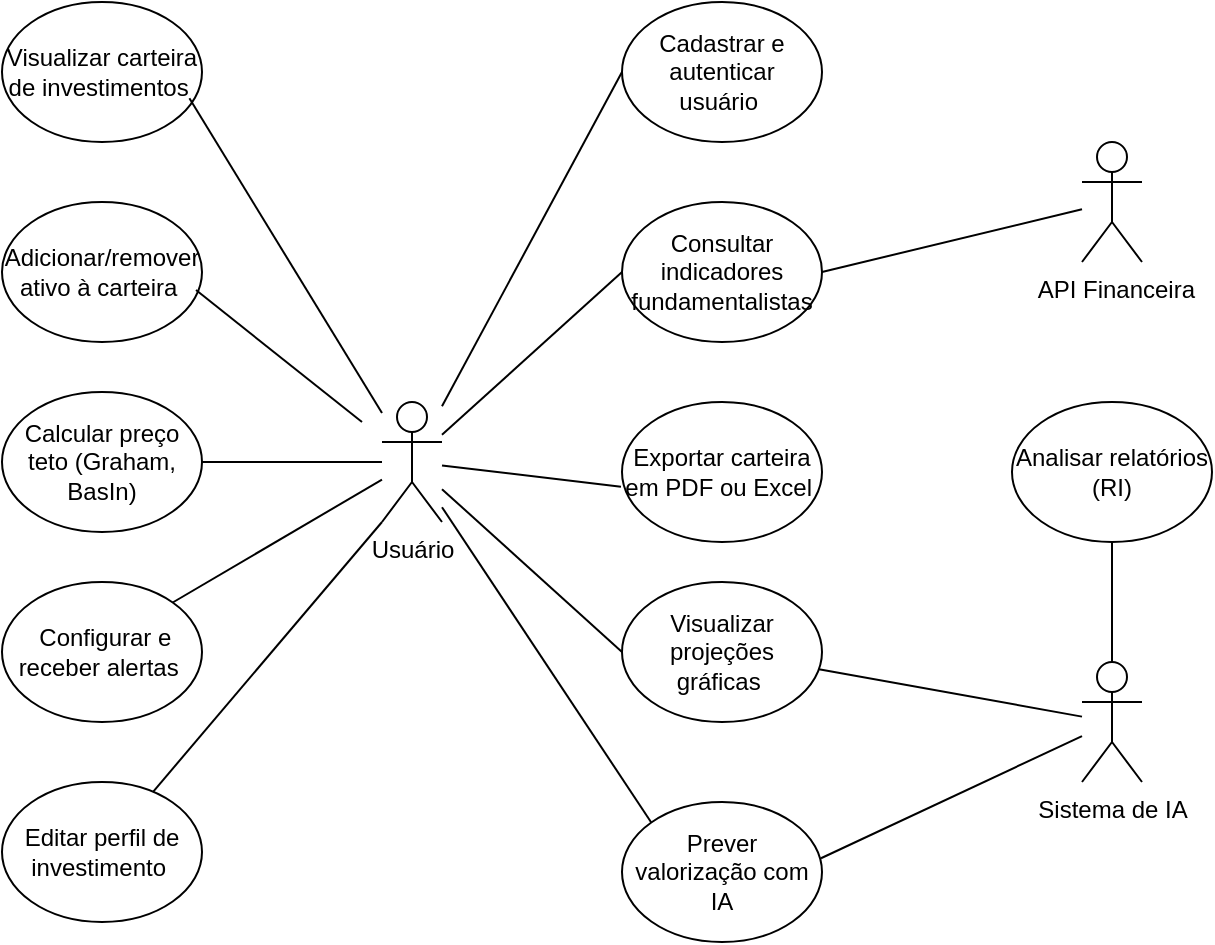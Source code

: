 <mxfile version="27.0.8">
  <diagram name="Página-1" id="acqMLWRM7bVmYmHAPoH-">
    <mxGraphModel dx="1133" dy="661" grid="1" gridSize="10" guides="1" tooltips="1" connect="1" arrows="1" fold="1" page="1" pageScale="1" pageWidth="827" pageHeight="1169" math="0" shadow="0">
      <root>
        <mxCell id="0" />
        <mxCell id="1" parent="0" />
        <mxCell id="6EcvWxfQoZ9j1ZxBPdn7-1" value="Usuário" style="shape=umlActor;verticalLabelPosition=bottom;verticalAlign=top;html=1;outlineConnect=0;" vertex="1" parent="1">
          <mxGeometry x="270" y="270" width="30" height="60" as="geometry" />
        </mxCell>
        <mxCell id="6EcvWxfQoZ9j1ZxBPdn7-2" value="&amp;nbsp;API Financeira&lt;div&gt;&lt;br&gt;&lt;/div&gt;" style="shape=umlActor;verticalLabelPosition=bottom;verticalAlign=top;html=1;outlineConnect=0;" vertex="1" parent="1">
          <mxGeometry x="620" y="140" width="30" height="60" as="geometry" />
        </mxCell>
        <mxCell id="6EcvWxfQoZ9j1ZxBPdn7-6" value="Sistema de IA&lt;div&gt;&lt;br&gt;&lt;/div&gt;" style="shape=umlActor;verticalLabelPosition=bottom;verticalAlign=top;html=1;outlineConnect=0;" vertex="1" parent="1">
          <mxGeometry x="620" y="400" width="30" height="60" as="geometry" />
        </mxCell>
        <mxCell id="6EcvWxfQoZ9j1ZxBPdn7-7" value="Cadastrar e autenticar usuário&amp;nbsp;" style="ellipse;whiteSpace=wrap;html=1;" vertex="1" parent="1">
          <mxGeometry x="390" y="70" width="100" height="70" as="geometry" />
        </mxCell>
        <mxCell id="6EcvWxfQoZ9j1ZxBPdn7-10" value="Consultar indicadores fundamentalistas" style="ellipse;whiteSpace=wrap;html=1;" vertex="1" parent="1">
          <mxGeometry x="390" y="170" width="100" height="70" as="geometry" />
        </mxCell>
        <mxCell id="6EcvWxfQoZ9j1ZxBPdn7-11" value="Exportar carteira em PDF ou Excel&amp;nbsp;" style="ellipse;whiteSpace=wrap;html=1;" vertex="1" parent="1">
          <mxGeometry x="390" y="270" width="100" height="70" as="geometry" />
        </mxCell>
        <mxCell id="6EcvWxfQoZ9j1ZxBPdn7-12" value="&amp;nbsp;Configurar e receber alertas&amp;nbsp;" style="ellipse;whiteSpace=wrap;html=1;" vertex="1" parent="1">
          <mxGeometry x="80" y="360" width="100" height="70" as="geometry" />
        </mxCell>
        <mxCell id="6EcvWxfQoZ9j1ZxBPdn7-13" value="Prever valorização com IA" style="ellipse;whiteSpace=wrap;html=1;" vertex="1" parent="1">
          <mxGeometry x="390" y="470" width="100" height="70" as="geometry" />
        </mxCell>
        <mxCell id="6EcvWxfQoZ9j1ZxBPdn7-14" value="Adicionar/remover ativo à carteira&amp;nbsp;" style="ellipse;whiteSpace=wrap;html=1;" vertex="1" parent="1">
          <mxGeometry x="80" y="170" width="100" height="70" as="geometry" />
        </mxCell>
        <mxCell id="6EcvWxfQoZ9j1ZxBPdn7-15" value="Calcular preço teto (Graham, BasIn)" style="ellipse;whiteSpace=wrap;html=1;" vertex="1" parent="1">
          <mxGeometry x="80" y="265" width="100" height="70" as="geometry" />
        </mxCell>
        <mxCell id="6EcvWxfQoZ9j1ZxBPdn7-16" value="Visualizar projeções gráficas&amp;nbsp;" style="ellipse;whiteSpace=wrap;html=1;" vertex="1" parent="1">
          <mxGeometry x="390" y="360" width="100" height="70" as="geometry" />
        </mxCell>
        <mxCell id="6EcvWxfQoZ9j1ZxBPdn7-17" value="Visualizar carteira de investimentos&amp;nbsp;" style="ellipse;whiteSpace=wrap;html=1;" vertex="1" parent="1">
          <mxGeometry x="80" y="70" width="100" height="70" as="geometry" />
        </mxCell>
        <mxCell id="6EcvWxfQoZ9j1ZxBPdn7-19" value="" style="endArrow=none;html=1;rounded=0;entryX=0;entryY=0.5;entryDx=0;entryDy=0;" edge="1" parent="1" source="6EcvWxfQoZ9j1ZxBPdn7-1" target="6EcvWxfQoZ9j1ZxBPdn7-7">
          <mxGeometry width="50" height="50" relative="1" as="geometry">
            <mxPoint x="300" y="140" as="sourcePoint" />
            <mxPoint x="560" y="370" as="targetPoint" />
          </mxGeometry>
        </mxCell>
        <mxCell id="6EcvWxfQoZ9j1ZxBPdn7-20" value="" style="endArrow=none;html=1;rounded=0;entryX=0;entryY=0.5;entryDx=0;entryDy=0;" edge="1" parent="1" source="6EcvWxfQoZ9j1ZxBPdn7-1" target="6EcvWxfQoZ9j1ZxBPdn7-10">
          <mxGeometry width="50" height="50" relative="1" as="geometry">
            <mxPoint x="280" y="270" as="sourcePoint" />
            <mxPoint x="330" y="220" as="targetPoint" />
          </mxGeometry>
        </mxCell>
        <mxCell id="6EcvWxfQoZ9j1ZxBPdn7-22" value="" style="endArrow=none;html=1;rounded=0;exitX=1;exitY=0.5;exitDx=0;exitDy=0;" edge="1" parent="1" source="6EcvWxfQoZ9j1ZxBPdn7-10" target="6EcvWxfQoZ9j1ZxBPdn7-2">
          <mxGeometry width="50" height="50" relative="1" as="geometry">
            <mxPoint x="550" y="250" as="sourcePoint" />
            <mxPoint x="600" y="200" as="targetPoint" />
          </mxGeometry>
        </mxCell>
        <mxCell id="6EcvWxfQoZ9j1ZxBPdn7-23" value="" style="endArrow=none;html=1;rounded=0;" edge="1" parent="1" source="6EcvWxfQoZ9j1ZxBPdn7-1">
          <mxGeometry width="50" height="50" relative="1" as="geometry">
            <mxPoint x="330" y="360" as="sourcePoint" />
            <mxPoint x="180" y="300" as="targetPoint" />
          </mxGeometry>
        </mxCell>
        <mxCell id="6EcvWxfQoZ9j1ZxBPdn7-27" value="Editar perfil de investimento&amp;nbsp;" style="ellipse;whiteSpace=wrap;html=1;" vertex="1" parent="1">
          <mxGeometry x="80" y="460" width="100" height="70" as="geometry" />
        </mxCell>
        <mxCell id="6EcvWxfQoZ9j1ZxBPdn7-29" value="Analisar relatórios (RI)" style="ellipse;whiteSpace=wrap;html=1;" vertex="1" parent="1">
          <mxGeometry x="585" y="270" width="100" height="70" as="geometry" />
        </mxCell>
        <mxCell id="6EcvWxfQoZ9j1ZxBPdn7-30" value="" style="endArrow=none;html=1;rounded=0;exitX=0.937;exitY=0.688;exitDx=0;exitDy=0;exitPerimeter=0;" edge="1" parent="1" source="6EcvWxfQoZ9j1ZxBPdn7-17" target="6EcvWxfQoZ9j1ZxBPdn7-1">
          <mxGeometry width="50" height="50" relative="1" as="geometry">
            <mxPoint x="200" y="140" as="sourcePoint" />
            <mxPoint x="250" y="90" as="targetPoint" />
          </mxGeometry>
        </mxCell>
        <mxCell id="6EcvWxfQoZ9j1ZxBPdn7-31" value="" style="endArrow=none;html=1;rounded=0;entryX=0.97;entryY=0.629;entryDx=0;entryDy=0;entryPerimeter=0;" edge="1" parent="1" target="6EcvWxfQoZ9j1ZxBPdn7-14">
          <mxGeometry width="50" height="50" relative="1" as="geometry">
            <mxPoint x="260" y="280" as="sourcePoint" />
            <mxPoint x="210" y="230" as="targetPoint" />
          </mxGeometry>
        </mxCell>
        <mxCell id="6EcvWxfQoZ9j1ZxBPdn7-32" value="" style="endArrow=none;html=1;rounded=0;exitX=1;exitY=0;exitDx=0;exitDy=0;" edge="1" parent="1" source="6EcvWxfQoZ9j1ZxBPdn7-12" target="6EcvWxfQoZ9j1ZxBPdn7-1">
          <mxGeometry width="50" height="50" relative="1" as="geometry">
            <mxPoint x="230" y="430" as="sourcePoint" />
            <mxPoint x="260" y="330" as="targetPoint" />
          </mxGeometry>
        </mxCell>
        <mxCell id="6EcvWxfQoZ9j1ZxBPdn7-33" value="" style="endArrow=none;html=1;rounded=0;entryX=0;entryY=1;entryDx=0;entryDy=0;entryPerimeter=0;" edge="1" parent="1" source="6EcvWxfQoZ9j1ZxBPdn7-27" target="6EcvWxfQoZ9j1ZxBPdn7-1">
          <mxGeometry width="50" height="50" relative="1" as="geometry">
            <mxPoint x="210" y="440" as="sourcePoint" />
            <mxPoint x="260" y="390" as="targetPoint" />
          </mxGeometry>
        </mxCell>
        <mxCell id="6EcvWxfQoZ9j1ZxBPdn7-34" value="" style="endArrow=none;html=1;rounded=0;entryX=-0.005;entryY=0.605;entryDx=0;entryDy=0;entryPerimeter=0;" edge="1" parent="1" source="6EcvWxfQoZ9j1ZxBPdn7-1" target="6EcvWxfQoZ9j1ZxBPdn7-11">
          <mxGeometry width="50" height="50" relative="1" as="geometry">
            <mxPoint x="320" y="410" as="sourcePoint" />
            <mxPoint x="370" y="360" as="targetPoint" />
          </mxGeometry>
        </mxCell>
        <mxCell id="6EcvWxfQoZ9j1ZxBPdn7-35" value="" style="endArrow=none;html=1;rounded=0;entryX=0;entryY=0.5;entryDx=0;entryDy=0;" edge="1" parent="1" source="6EcvWxfQoZ9j1ZxBPdn7-1" target="6EcvWxfQoZ9j1ZxBPdn7-16">
          <mxGeometry width="50" height="50" relative="1" as="geometry">
            <mxPoint x="290" y="420" as="sourcePoint" />
            <mxPoint x="340" y="370" as="targetPoint" />
          </mxGeometry>
        </mxCell>
        <mxCell id="6EcvWxfQoZ9j1ZxBPdn7-36" value="" style="endArrow=none;html=1;rounded=0;entryX=0;entryY=0;entryDx=0;entryDy=0;" edge="1" parent="1" source="6EcvWxfQoZ9j1ZxBPdn7-1" target="6EcvWxfQoZ9j1ZxBPdn7-13">
          <mxGeometry width="50" height="50" relative="1" as="geometry">
            <mxPoint x="340" y="500" as="sourcePoint" />
            <mxPoint x="390" y="450" as="targetPoint" />
          </mxGeometry>
        </mxCell>
        <mxCell id="6EcvWxfQoZ9j1ZxBPdn7-37" value="" style="endArrow=none;html=1;rounded=0;" edge="1" parent="1" source="6EcvWxfQoZ9j1ZxBPdn7-16" target="6EcvWxfQoZ9j1ZxBPdn7-6">
          <mxGeometry width="50" height="50" relative="1" as="geometry">
            <mxPoint x="350" y="350" as="sourcePoint" />
            <mxPoint x="400" y="300" as="targetPoint" />
          </mxGeometry>
        </mxCell>
        <mxCell id="6EcvWxfQoZ9j1ZxBPdn7-38" value="" style="endArrow=none;html=1;rounded=0;entryX=0.995;entryY=0.402;entryDx=0;entryDy=0;entryPerimeter=0;" edge="1" parent="1" source="6EcvWxfQoZ9j1ZxBPdn7-6" target="6EcvWxfQoZ9j1ZxBPdn7-13">
          <mxGeometry width="50" height="50" relative="1" as="geometry">
            <mxPoint x="350" y="350" as="sourcePoint" />
            <mxPoint x="400" y="300" as="targetPoint" />
          </mxGeometry>
        </mxCell>
        <mxCell id="6EcvWxfQoZ9j1ZxBPdn7-39" value="" style="endArrow=none;html=1;rounded=0;entryX=0.5;entryY=1;entryDx=0;entryDy=0;exitX=0.5;exitY=0;exitDx=0;exitDy=0;exitPerimeter=0;" edge="1" parent="1" source="6EcvWxfQoZ9j1ZxBPdn7-6" target="6EcvWxfQoZ9j1ZxBPdn7-29">
          <mxGeometry width="50" height="50" relative="1" as="geometry">
            <mxPoint x="350" y="350" as="sourcePoint" />
            <mxPoint x="400" y="300" as="targetPoint" />
          </mxGeometry>
        </mxCell>
      </root>
    </mxGraphModel>
  </diagram>
</mxfile>
